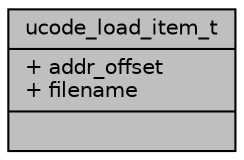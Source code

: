 digraph "ucode_load_item_t"
{
 // INTERACTIVE_SVG=YES
 // LATEX_PDF_SIZE
  bgcolor="transparent";
  edge [fontname="Helvetica",fontsize="10",labelfontname="Helvetica",labelfontsize="10"];
  node [fontname="Helvetica",fontsize="10",shape=record];
  Node1 [label="{ucode_load_item_t\n|+ addr_offset\l+ filename\l|}",height=0.2,width=0.4,color="black", fillcolor="grey75", style="filled", fontcolor="black",tooltip=" "];
}
